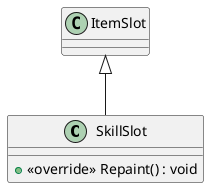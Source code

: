@startuml
class SkillSlot {
    + <<override>> Repaint() : void
}
ItemSlot <|-- SkillSlot
@enduml
